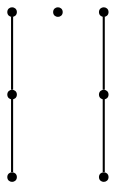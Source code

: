 graph {
  node [shape=point,comment="{\"directed\":false,\"doi\":\"10.1007/978-3-662-45803-7_38\",\"figure\":\"4 (2)\"}"]

  v0 [pos="1559.1741096772464,739.1323635817685"]
  v1 [pos="1546.544078196312,663.3803630576658"]
  v2 [pos="1432.8913551353385,663.3803630576658"]
  v3 [pos="1458.1470916545056,638.1296114008321"]
  v4 [pos="1432.8913551353385,770.6989837327872"]
  v5 [pos="1382.3798820970042,795.9497353896209"]
  v6 [pos="1382.3798820970042,745.4441609335836"]

  v0 -- v1 [id="-1",pos="1559.1741096772464,739.1323635817685 1546.544078196312,663.3803630576658 1546.544078196312,663.3803630576658 1546.544078196312,663.3803630576658"]
  v6 -- v4 [id="-2",pos="1382.3798820970042,745.4441609335836 1432.8913551353385,770.6989837327872 1432.8913551353385,770.6989837327872 1432.8913551353385,770.6989837327872"]
  v1 -- v2 [id="-3",pos="1546.544078196312,663.3803630576658 1432.8913551353385,663.3803630576658 1432.8913551353385,663.3803630576658 1432.8913551353385,663.3803630576658"]
  v4 -- v5 [id="-5",pos="1432.8913551353385,770.6989837327872 1382.3798820970042,795.9497353896209 1382.3798820970042,795.9497353896209 1382.3798820970042,795.9497353896209"]
}